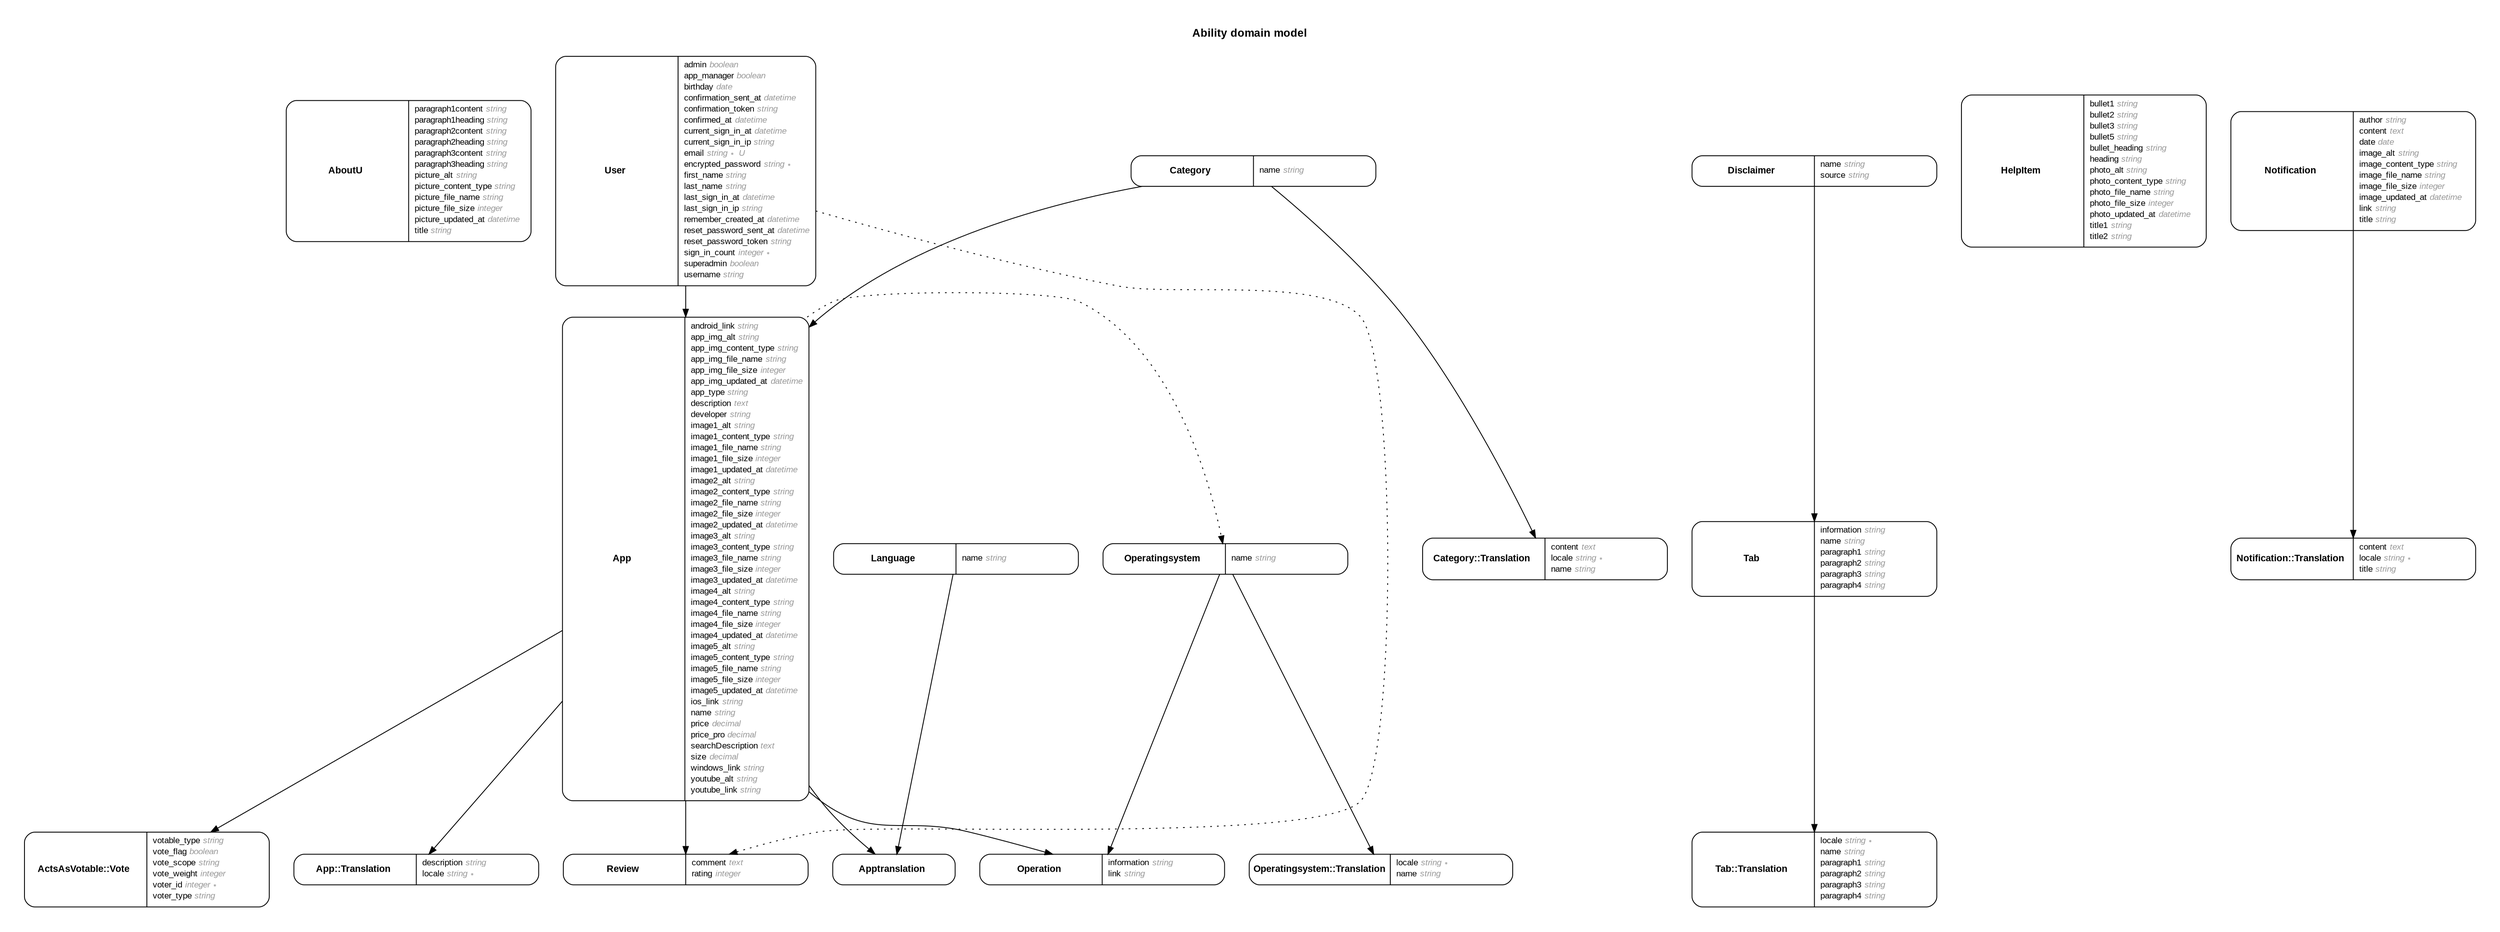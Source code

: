 digraph Ability {
rankdir = "LR";
ranksep = "0.5";
nodesep = "0.4";
pad = "0.4,0.4";
margin = "0,0";
concentrate = "true";
labelloc = "t";
fontsize = "13";
fontname = "Arial Bold";
node[ shape  =  "Mrecord" , fontsize  =  "10" , fontname  =  "Arial" , margin  =  "0.07,0.05" , penwidth  =  "1.0"];
edge[ fontname  =  "Arial" , fontsize  =  "7" , dir  =  "both" , arrowsize  =  "0.9" , penwidth  =  "1.0" , labelangle  =  "32" , labeldistance  =  "1.8"];
rankdir = "TB";
label = "Ability domain model\n\n";
m_AboutU [label = <<table border="0" align="center" cellspacing="0.5" cellpadding="0" width="134">
  <tr><td align="center" valign="bottom" width="130"><font face="Arial Bold" point-size="11">AboutU</font></td></tr>
</table>
|
<table border="0" align="left" cellspacing="2" cellpadding="0" width="134">
  <tr><td align="left" width="130" port="paragraph1content">paragraph1content <font face="Arial Italic" color="grey60">string</font></td></tr>
  <tr><td align="left" width="130" port="paragraph1heading">paragraph1heading <font face="Arial Italic" color="grey60">string</font></td></tr>
  <tr><td align="left" width="130" port="paragraph2content">paragraph2content <font face="Arial Italic" color="grey60">string</font></td></tr>
  <tr><td align="left" width="130" port="paragraph2heading">paragraph2heading <font face="Arial Italic" color="grey60">string</font></td></tr>
  <tr><td align="left" width="130" port="paragraph3content">paragraph3content <font face="Arial Italic" color="grey60">string</font></td></tr>
  <tr><td align="left" width="130" port="paragraph3heading">paragraph3heading <font face="Arial Italic" color="grey60">string</font></td></tr>
  <tr><td align="left" width="130" port="picture_alt">picture_alt <font face="Arial Italic" color="grey60">string</font></td></tr>
  <tr><td align="left" width="130" port="picture_content_type">picture_content_type <font face="Arial Italic" color="grey60">string</font></td></tr>
  <tr><td align="left" width="130" port="picture_file_name">picture_file_name <font face="Arial Italic" color="grey60">string</font></td></tr>
  <tr><td align="left" width="130" port="picture_file_size">picture_file_size <font face="Arial Italic" color="grey60">integer</font></td></tr>
  <tr><td align="left" width="130" port="picture_updated_at">picture_updated_at <font face="Arial Italic" color="grey60">datetime</font></td></tr>
  <tr><td align="left" width="130" port="title">title <font face="Arial Italic" color="grey60">string</font></td></tr>
</table>
>];
"m_ActsAsVotable::Vote" [label = <<table border="0" align="center" cellspacing="0.5" cellpadding="0" width="134">
  <tr><td align="center" valign="bottom" width="130"><font face="Arial Bold" point-size="11">ActsAsVotable::Vote</font></td></tr>
</table>
|
<table border="0" align="left" cellspacing="2" cellpadding="0" width="134">
  <tr><td align="left" width="130" port="votable_type">votable_type <font face="Arial Italic" color="grey60">string</font></td></tr>
  <tr><td align="left" width="130" port="vote_flag">vote_flag <font face="Arial Italic" color="grey60">boolean</font></td></tr>
  <tr><td align="left" width="130" port="vote_scope">vote_scope <font face="Arial Italic" color="grey60">string</font></td></tr>
  <tr><td align="left" width="130" port="vote_weight">vote_weight <font face="Arial Italic" color="grey60">integer</font></td></tr>
  <tr><td align="left" width="130" port="voter_id">voter_id <font face="Arial Italic" color="grey60">integer ∗</font></td></tr>
  <tr><td align="left" width="130" port="voter_type">voter_type <font face="Arial Italic" color="grey60">string</font></td></tr>
</table>
>];
m_App [label = <<table border="0" align="center" cellspacing="0.5" cellpadding="0" width="134">
  <tr><td align="center" valign="bottom" width="130"><font face="Arial Bold" point-size="11">App</font></td></tr>
</table>
|
<table border="0" align="left" cellspacing="2" cellpadding="0" width="134">
  <tr><td align="left" width="130" port="android_link">android_link <font face="Arial Italic" color="grey60">string</font></td></tr>
  <tr><td align="left" width="130" port="app_img_alt">app_img_alt <font face="Arial Italic" color="grey60">string</font></td></tr>
  <tr><td align="left" width="130" port="app_img_content_type">app_img_content_type <font face="Arial Italic" color="grey60">string</font></td></tr>
  <tr><td align="left" width="130" port="app_img_file_name">app_img_file_name <font face="Arial Italic" color="grey60">string</font></td></tr>
  <tr><td align="left" width="130" port="app_img_file_size">app_img_file_size <font face="Arial Italic" color="grey60">integer</font></td></tr>
  <tr><td align="left" width="130" port="app_img_updated_at">app_img_updated_at <font face="Arial Italic" color="grey60">datetime</font></td></tr>
  <tr><td align="left" width="130" port="app_type">app_type <font face="Arial Italic" color="grey60">string</font></td></tr>
  <tr><td align="left" width="130" port="description">description <font face="Arial Italic" color="grey60">text</font></td></tr>
  <tr><td align="left" width="130" port="developer">developer <font face="Arial Italic" color="grey60">string</font></td></tr>
  <tr><td align="left" width="130" port="image1_alt">image1_alt <font face="Arial Italic" color="grey60">string</font></td></tr>
  <tr><td align="left" width="130" port="image1_content_type">image1_content_type <font face="Arial Italic" color="grey60">string</font></td></tr>
  <tr><td align="left" width="130" port="image1_file_name">image1_file_name <font face="Arial Italic" color="grey60">string</font></td></tr>
  <tr><td align="left" width="130" port="image1_file_size">image1_file_size <font face="Arial Italic" color="grey60">integer</font></td></tr>
  <tr><td align="left" width="130" port="image1_updated_at">image1_updated_at <font face="Arial Italic" color="grey60">datetime</font></td></tr>
  <tr><td align="left" width="130" port="image2_alt">image2_alt <font face="Arial Italic" color="grey60">string</font></td></tr>
  <tr><td align="left" width="130" port="image2_content_type">image2_content_type <font face="Arial Italic" color="grey60">string</font></td></tr>
  <tr><td align="left" width="130" port="image2_file_name">image2_file_name <font face="Arial Italic" color="grey60">string</font></td></tr>
  <tr><td align="left" width="130" port="image2_file_size">image2_file_size <font face="Arial Italic" color="grey60">integer</font></td></tr>
  <tr><td align="left" width="130" port="image2_updated_at">image2_updated_at <font face="Arial Italic" color="grey60">datetime</font></td></tr>
  <tr><td align="left" width="130" port="image3_alt">image3_alt <font face="Arial Italic" color="grey60">string</font></td></tr>
  <tr><td align="left" width="130" port="image3_content_type">image3_content_type <font face="Arial Italic" color="grey60">string</font></td></tr>
  <tr><td align="left" width="130" port="image3_file_name">image3_file_name <font face="Arial Italic" color="grey60">string</font></td></tr>
  <tr><td align="left" width="130" port="image3_file_size">image3_file_size <font face="Arial Italic" color="grey60">integer</font></td></tr>
  <tr><td align="left" width="130" port="image3_updated_at">image3_updated_at <font face="Arial Italic" color="grey60">datetime</font></td></tr>
  <tr><td align="left" width="130" port="image4_alt">image4_alt <font face="Arial Italic" color="grey60">string</font></td></tr>
  <tr><td align="left" width="130" port="image4_content_type">image4_content_type <font face="Arial Italic" color="grey60">string</font></td></tr>
  <tr><td align="left" width="130" port="image4_file_name">image4_file_name <font face="Arial Italic" color="grey60">string</font></td></tr>
  <tr><td align="left" width="130" port="image4_file_size">image4_file_size <font face="Arial Italic" color="grey60">integer</font></td></tr>
  <tr><td align="left" width="130" port="image4_updated_at">image4_updated_at <font face="Arial Italic" color="grey60">datetime</font></td></tr>
  <tr><td align="left" width="130" port="image5_alt">image5_alt <font face="Arial Italic" color="grey60">string</font></td></tr>
  <tr><td align="left" width="130" port="image5_content_type">image5_content_type <font face="Arial Italic" color="grey60">string</font></td></tr>
  <tr><td align="left" width="130" port="image5_file_name">image5_file_name <font face="Arial Italic" color="grey60">string</font></td></tr>
  <tr><td align="left" width="130" port="image5_file_size">image5_file_size <font face="Arial Italic" color="grey60">integer</font></td></tr>
  <tr><td align="left" width="130" port="image5_updated_at">image5_updated_at <font face="Arial Italic" color="grey60">datetime</font></td></tr>
  <tr><td align="left" width="130" port="ios_link">ios_link <font face="Arial Italic" color="grey60">string</font></td></tr>
  <tr><td align="left" width="130" port="name">name <font face="Arial Italic" color="grey60">string</font></td></tr>
  <tr><td align="left" width="130" port="price">price <font face="Arial Italic" color="grey60">decimal</font></td></tr>
  <tr><td align="left" width="130" port="price_pro">price_pro <font face="Arial Italic" color="grey60">decimal</font></td></tr>
  <tr><td align="left" width="130" port="searchDescription">searchDescription <font face="Arial Italic" color="grey60">text</font></td></tr>
  <tr><td align="left" width="130" port="size">size <font face="Arial Italic" color="grey60">decimal</font></td></tr>
  <tr><td align="left" width="130" port="windows_link">windows_link <font face="Arial Italic" color="grey60">string</font></td></tr>
  <tr><td align="left" width="130" port="youtube_alt">youtube_alt <font face="Arial Italic" color="grey60">string</font></td></tr>
  <tr><td align="left" width="130" port="youtube_link">youtube_link <font face="Arial Italic" color="grey60">string</font></td></tr>
</table>
>];
"m_App::Translation" [label = <<table border="0" align="center" cellspacing="0.5" cellpadding="0" width="134">
  <tr><td align="center" valign="bottom" width="130"><font face="Arial Bold" point-size="11">App::Translation</font></td></tr>
</table>
|
<table border="0" align="left" cellspacing="2" cellpadding="0" width="134">
  <tr><td align="left" width="130" port="description">description <font face="Arial Italic" color="grey60">string</font></td></tr>
  <tr><td align="left" width="130" port="locale">locale <font face="Arial Italic" color="grey60">string ∗</font></td></tr>
</table>
>];
m_Apptranslation [label = <<table border="0" align="center" cellspacing="0.5" cellpadding="0" width="134">
  <tr><td align="center" valign="bottom" width="130"><font face="Arial Bold" point-size="11">Apptranslation</font></td></tr>
</table>
>];
m_Category [label = <<table border="0" align="center" cellspacing="0.5" cellpadding="0" width="134">
  <tr><td align="center" valign="bottom" width="130"><font face="Arial Bold" point-size="11">Category</font></td></tr>
</table>
|
<table border="0" align="left" cellspacing="2" cellpadding="0" width="134">
  <tr><td align="left" width="130" port="name">name <font face="Arial Italic" color="grey60">string</font></td></tr>
</table>
>];
"m_Category::Translation" [label = <<table border="0" align="center" cellspacing="0.5" cellpadding="0" width="134">
  <tr><td align="center" valign="bottom" width="130"><font face="Arial Bold" point-size="11">Category::Translation</font></td></tr>
</table>
|
<table border="0" align="left" cellspacing="2" cellpadding="0" width="134">
  <tr><td align="left" width="130" port="content">content <font face="Arial Italic" color="grey60">text</font></td></tr>
  <tr><td align="left" width="130" port="locale">locale <font face="Arial Italic" color="grey60">string ∗</font></td></tr>
  <tr><td align="left" width="130" port="name">name <font face="Arial Italic" color="grey60">string</font></td></tr>
</table>
>];
m_Disclaimer [label = <<table border="0" align="center" cellspacing="0.5" cellpadding="0" width="134">
  <tr><td align="center" valign="bottom" width="130"><font face="Arial Bold" point-size="11">Disclaimer</font></td></tr>
</table>
|
<table border="0" align="left" cellspacing="2" cellpadding="0" width="134">
  <tr><td align="left" width="130" port="name">name <font face="Arial Italic" color="grey60">string</font></td></tr>
  <tr><td align="left" width="130" port="source">source <font face="Arial Italic" color="grey60">string</font></td></tr>
</table>
>];
m_HelpItem [label = <<table border="0" align="center" cellspacing="0.5" cellpadding="0" width="134">
  <tr><td align="center" valign="bottom" width="130"><font face="Arial Bold" point-size="11">HelpItem</font></td></tr>
</table>
|
<table border="0" align="left" cellspacing="2" cellpadding="0" width="134">
  <tr><td align="left" width="130" port="bullet1">bullet1 <font face="Arial Italic" color="grey60">string</font></td></tr>
  <tr><td align="left" width="130" port="bullet2">bullet2 <font face="Arial Italic" color="grey60">string</font></td></tr>
  <tr><td align="left" width="130" port="bullet3">bullet3 <font face="Arial Italic" color="grey60">string</font></td></tr>
  <tr><td align="left" width="130" port="bullet5">bullet5 <font face="Arial Italic" color="grey60">string</font></td></tr>
  <tr><td align="left" width="130" port="bullet_heading">bullet_heading <font face="Arial Italic" color="grey60">string</font></td></tr>
  <tr><td align="left" width="130" port="heading">heading <font face="Arial Italic" color="grey60">string</font></td></tr>
  <tr><td align="left" width="130" port="photo_alt">photo_alt <font face="Arial Italic" color="grey60">string</font></td></tr>
  <tr><td align="left" width="130" port="photo_content_type">photo_content_type <font face="Arial Italic" color="grey60">string</font></td></tr>
  <tr><td align="left" width="130" port="photo_file_name">photo_file_name <font face="Arial Italic" color="grey60">string</font></td></tr>
  <tr><td align="left" width="130" port="photo_file_size">photo_file_size <font face="Arial Italic" color="grey60">integer</font></td></tr>
  <tr><td align="left" width="130" port="photo_updated_at">photo_updated_at <font face="Arial Italic" color="grey60">datetime</font></td></tr>
  <tr><td align="left" width="130" port="title1">title1 <font face="Arial Italic" color="grey60">string</font></td></tr>
  <tr><td align="left" width="130" port="title2">title2 <font face="Arial Italic" color="grey60">string</font></td></tr>
</table>
>];
m_Language [label = <<table border="0" align="center" cellspacing="0.5" cellpadding="0" width="134">
  <tr><td align="center" valign="bottom" width="130"><font face="Arial Bold" point-size="11">Language</font></td></tr>
</table>
|
<table border="0" align="left" cellspacing="2" cellpadding="0" width="134">
  <tr><td align="left" width="130" port="name">name <font face="Arial Italic" color="grey60">string</font></td></tr>
</table>
>];
m_Notification [label = <<table border="0" align="center" cellspacing="0.5" cellpadding="0" width="134">
  <tr><td align="center" valign="bottom" width="130"><font face="Arial Bold" point-size="11">Notification</font></td></tr>
</table>
|
<table border="0" align="left" cellspacing="2" cellpadding="0" width="134">
  <tr><td align="left" width="130" port="author">author <font face="Arial Italic" color="grey60">string</font></td></tr>
  <tr><td align="left" width="130" port="content">content <font face="Arial Italic" color="grey60">text</font></td></tr>
  <tr><td align="left" width="130" port="date">date <font face="Arial Italic" color="grey60">date</font></td></tr>
  <tr><td align="left" width="130" port="image_alt">image_alt <font face="Arial Italic" color="grey60">string</font></td></tr>
  <tr><td align="left" width="130" port="image_content_type">image_content_type <font face="Arial Italic" color="grey60">string</font></td></tr>
  <tr><td align="left" width="130" port="image_file_name">image_file_name <font face="Arial Italic" color="grey60">string</font></td></tr>
  <tr><td align="left" width="130" port="image_file_size">image_file_size <font face="Arial Italic" color="grey60">integer</font></td></tr>
  <tr><td align="left" width="130" port="image_updated_at">image_updated_at <font face="Arial Italic" color="grey60">datetime</font></td></tr>
  <tr><td align="left" width="130" port="link">link <font face="Arial Italic" color="grey60">string</font></td></tr>
  <tr><td align="left" width="130" port="title">title <font face="Arial Italic" color="grey60">string</font></td></tr>
</table>
>];
"m_Notification::Translation" [label = <<table border="0" align="center" cellspacing="0.5" cellpadding="0" width="134">
  <tr><td align="center" valign="bottom" width="130"><font face="Arial Bold" point-size="11">Notification::Translation</font></td></tr>
</table>
|
<table border="0" align="left" cellspacing="2" cellpadding="0" width="134">
  <tr><td align="left" width="130" port="content">content <font face="Arial Italic" color="grey60">text</font></td></tr>
  <tr><td align="left" width="130" port="locale">locale <font face="Arial Italic" color="grey60">string ∗</font></td></tr>
  <tr><td align="left" width="130" port="title">title <font face="Arial Italic" color="grey60">string</font></td></tr>
</table>
>];
m_Operatingsystem [label = <<table border="0" align="center" cellspacing="0.5" cellpadding="0" width="134">
  <tr><td align="center" valign="bottom" width="130"><font face="Arial Bold" point-size="11">Operatingsystem</font></td></tr>
</table>
|
<table border="0" align="left" cellspacing="2" cellpadding="0" width="134">
  <tr><td align="left" width="130" port="name">name <font face="Arial Italic" color="grey60">string</font></td></tr>
</table>
>];
"m_Operatingsystem::Translation" [label = <<table border="0" align="center" cellspacing="0.5" cellpadding="0" width="134">
  <tr><td align="center" valign="bottom" width="130"><font face="Arial Bold" point-size="11">Operatingsystem::Translation</font></td></tr>
</table>
|
<table border="0" align="left" cellspacing="2" cellpadding="0" width="134">
  <tr><td align="left" width="130" port="locale">locale <font face="Arial Italic" color="grey60">string ∗</font></td></tr>
  <tr><td align="left" width="130" port="name">name <font face="Arial Italic" color="grey60">string</font></td></tr>
</table>
>];
m_Operation [label = <<table border="0" align="center" cellspacing="0.5" cellpadding="0" width="134">
  <tr><td align="center" valign="bottom" width="130"><font face="Arial Bold" point-size="11">Operation</font></td></tr>
</table>
|
<table border="0" align="left" cellspacing="2" cellpadding="0" width="134">
  <tr><td align="left" width="130" port="information">information <font face="Arial Italic" color="grey60">string</font></td></tr>
  <tr><td align="left" width="130" port="link">link <font face="Arial Italic" color="grey60">string</font></td></tr>
</table>
>];
m_Review [label = <<table border="0" align="center" cellspacing="0.5" cellpadding="0" width="134">
  <tr><td align="center" valign="bottom" width="130"><font face="Arial Bold" point-size="11">Review</font></td></tr>
</table>
|
<table border="0" align="left" cellspacing="2" cellpadding="0" width="134">
  <tr><td align="left" width="130" port="comment">comment <font face="Arial Italic" color="grey60">text</font></td></tr>
  <tr><td align="left" width="130" port="rating">rating <font face="Arial Italic" color="grey60">integer</font></td></tr>
</table>
>];
m_Tab [label = <<table border="0" align="center" cellspacing="0.5" cellpadding="0" width="134">
  <tr><td align="center" valign="bottom" width="130"><font face="Arial Bold" point-size="11">Tab</font></td></tr>
</table>
|
<table border="0" align="left" cellspacing="2" cellpadding="0" width="134">
  <tr><td align="left" width="130" port="information">information <font face="Arial Italic" color="grey60">string</font></td></tr>
  <tr><td align="left" width="130" port="name">name <font face="Arial Italic" color="grey60">string</font></td></tr>
  <tr><td align="left" width="130" port="paragraph1">paragraph1 <font face="Arial Italic" color="grey60">string</font></td></tr>
  <tr><td align="left" width="130" port="paragraph2">paragraph2 <font face="Arial Italic" color="grey60">string</font></td></tr>
  <tr><td align="left" width="130" port="paragraph3">paragraph3 <font face="Arial Italic" color="grey60">string</font></td></tr>
  <tr><td align="left" width="130" port="paragraph4">paragraph4 <font face="Arial Italic" color="grey60">string</font></td></tr>
</table>
>];
"m_Tab::Translation" [label = <<table border="0" align="center" cellspacing="0.5" cellpadding="0" width="134">
  <tr><td align="center" valign="bottom" width="130"><font face="Arial Bold" point-size="11">Tab::Translation</font></td></tr>
</table>
|
<table border="0" align="left" cellspacing="2" cellpadding="0" width="134">
  <tr><td align="left" width="130" port="locale">locale <font face="Arial Italic" color="grey60">string ∗</font></td></tr>
  <tr><td align="left" width="130" port="name">name <font face="Arial Italic" color="grey60">string</font></td></tr>
  <tr><td align="left" width="130" port="paragraph1">paragraph1 <font face="Arial Italic" color="grey60">string</font></td></tr>
  <tr><td align="left" width="130" port="paragraph2">paragraph2 <font face="Arial Italic" color="grey60">string</font></td></tr>
  <tr><td align="left" width="130" port="paragraph3">paragraph3 <font face="Arial Italic" color="grey60">string</font></td></tr>
  <tr><td align="left" width="130" port="paragraph4">paragraph4 <font face="Arial Italic" color="grey60">string</font></td></tr>
</table>
>];
m_User [label = <<table border="0" align="center" cellspacing="0.5" cellpadding="0" width="134">
  <tr><td align="center" valign="bottom" width="130"><font face="Arial Bold" point-size="11">User</font></td></tr>
</table>
|
<table border="0" align="left" cellspacing="2" cellpadding="0" width="134">
  <tr><td align="left" width="130" port="admin">admin <font face="Arial Italic" color="grey60">boolean</font></td></tr>
  <tr><td align="left" width="130" port="app_manager">app_manager <font face="Arial Italic" color="grey60">boolean</font></td></tr>
  <tr><td align="left" width="130" port="birthday">birthday <font face="Arial Italic" color="grey60">date</font></td></tr>
  <tr><td align="left" width="130" port="confirmation_sent_at">confirmation_sent_at <font face="Arial Italic" color="grey60">datetime</font></td></tr>
  <tr><td align="left" width="130" port="confirmation_token">confirmation_token <font face="Arial Italic" color="grey60">string</font></td></tr>
  <tr><td align="left" width="130" port="confirmed_at">confirmed_at <font face="Arial Italic" color="grey60">datetime</font></td></tr>
  <tr><td align="left" width="130" port="current_sign_in_at">current_sign_in_at <font face="Arial Italic" color="grey60">datetime</font></td></tr>
  <tr><td align="left" width="130" port="current_sign_in_ip">current_sign_in_ip <font face="Arial Italic" color="grey60">string</font></td></tr>
  <tr><td align="left" width="130" port="email">email <font face="Arial Italic" color="grey60">string ∗ U</font></td></tr>
  <tr><td align="left" width="130" port="encrypted_password">encrypted_password <font face="Arial Italic" color="grey60">string ∗</font></td></tr>
  <tr><td align="left" width="130" port="first_name">first_name <font face="Arial Italic" color="grey60">string</font></td></tr>
  <tr><td align="left" width="130" port="last_name">last_name <font face="Arial Italic" color="grey60">string</font></td></tr>
  <tr><td align="left" width="130" port="last_sign_in_at">last_sign_in_at <font face="Arial Italic" color="grey60">datetime</font></td></tr>
  <tr><td align="left" width="130" port="last_sign_in_ip">last_sign_in_ip <font face="Arial Italic" color="grey60">string</font></td></tr>
  <tr><td align="left" width="130" port="remember_created_at">remember_created_at <font face="Arial Italic" color="grey60">datetime</font></td></tr>
  <tr><td align="left" width="130" port="reset_password_sent_at">reset_password_sent_at <font face="Arial Italic" color="grey60">datetime</font></td></tr>
  <tr><td align="left" width="130" port="reset_password_token">reset_password_token <font face="Arial Italic" color="grey60">string</font></td></tr>
  <tr><td align="left" width="130" port="sign_in_count">sign_in_count <font face="Arial Italic" color="grey60">integer ∗</font></td></tr>
  <tr><td align="left" width="130" port="superadmin">superadmin <font face="Arial Italic" color="grey60">boolean</font></td></tr>
  <tr><td align="left" width="130" port="username">username <font face="Arial Italic" color="grey60">string</font></td></tr>
</table>
>];
  m_App -> "m_ActsAsVotable::Vote" [arrowhead = "normal", arrowtail = "none", weight = "1"];
  m_User -> m_App [arrowhead = "normal", arrowtail = "none", weight = "2"];
  m_User -> m_Review [style = "dotted", arrowhead = "normal", arrowtail = "none", weight = "1", constraint = "false"];
  m_Category -> m_App [arrowhead = "normal", arrowtail = "none", weight = "2"];
  m_App -> m_Operation [arrowhead = "normal", arrowtail = "none", weight = "2"];
  m_App -> m_Operatingsystem [style = "dotted", arrowhead = "normal", arrowtail = "none", weight = "2", constraint = "false"];
  m_App -> m_Apptranslation [arrowhead = "normal", arrowtail = "none", weight = "2"];
  m_App -> m_Language [style = "dotted", arrowhead = "normal", arrowtail = "none", weight = "2", constraint = "false"];
  m_App -> m_Review [arrowhead = "normal", arrowtail = "none", weight = "2"];
  m_App -> "m_App::Translation" [arrowhead = "normal", arrowtail = "none", weight = "2"];
  m_Language -> m_Apptranslation [arrowhead = "normal", arrowtail = "none", weight = "2"];
  m_Category -> "m_Category::Translation" [arrowhead = "normal", arrowtail = "none", weight = "2"];
  m_Disclaimer -> m_Tab [arrowhead = "normal", arrowtail = "none", weight = "1"];
  m_Notification -> "m_Notification::Translation" [arrowhead = "normal", arrowtail = "none", weight = "2"];
  m_Operatingsystem -> m_Operation [arrowhead = "normal", arrowtail = "none", weight = "2"];
  m_Operatingsystem -> "m_Operatingsystem::Translation" [arrowhead = "normal", arrowtail = "none", weight = "2"];
  m_User -> m_Review [arrowhead = "normal", arrowtail = "none", weight = "1"];
  m_Tab -> "m_Tab::Translation" [arrowhead = "normal", arrowtail = "none", weight = "2"];
}
